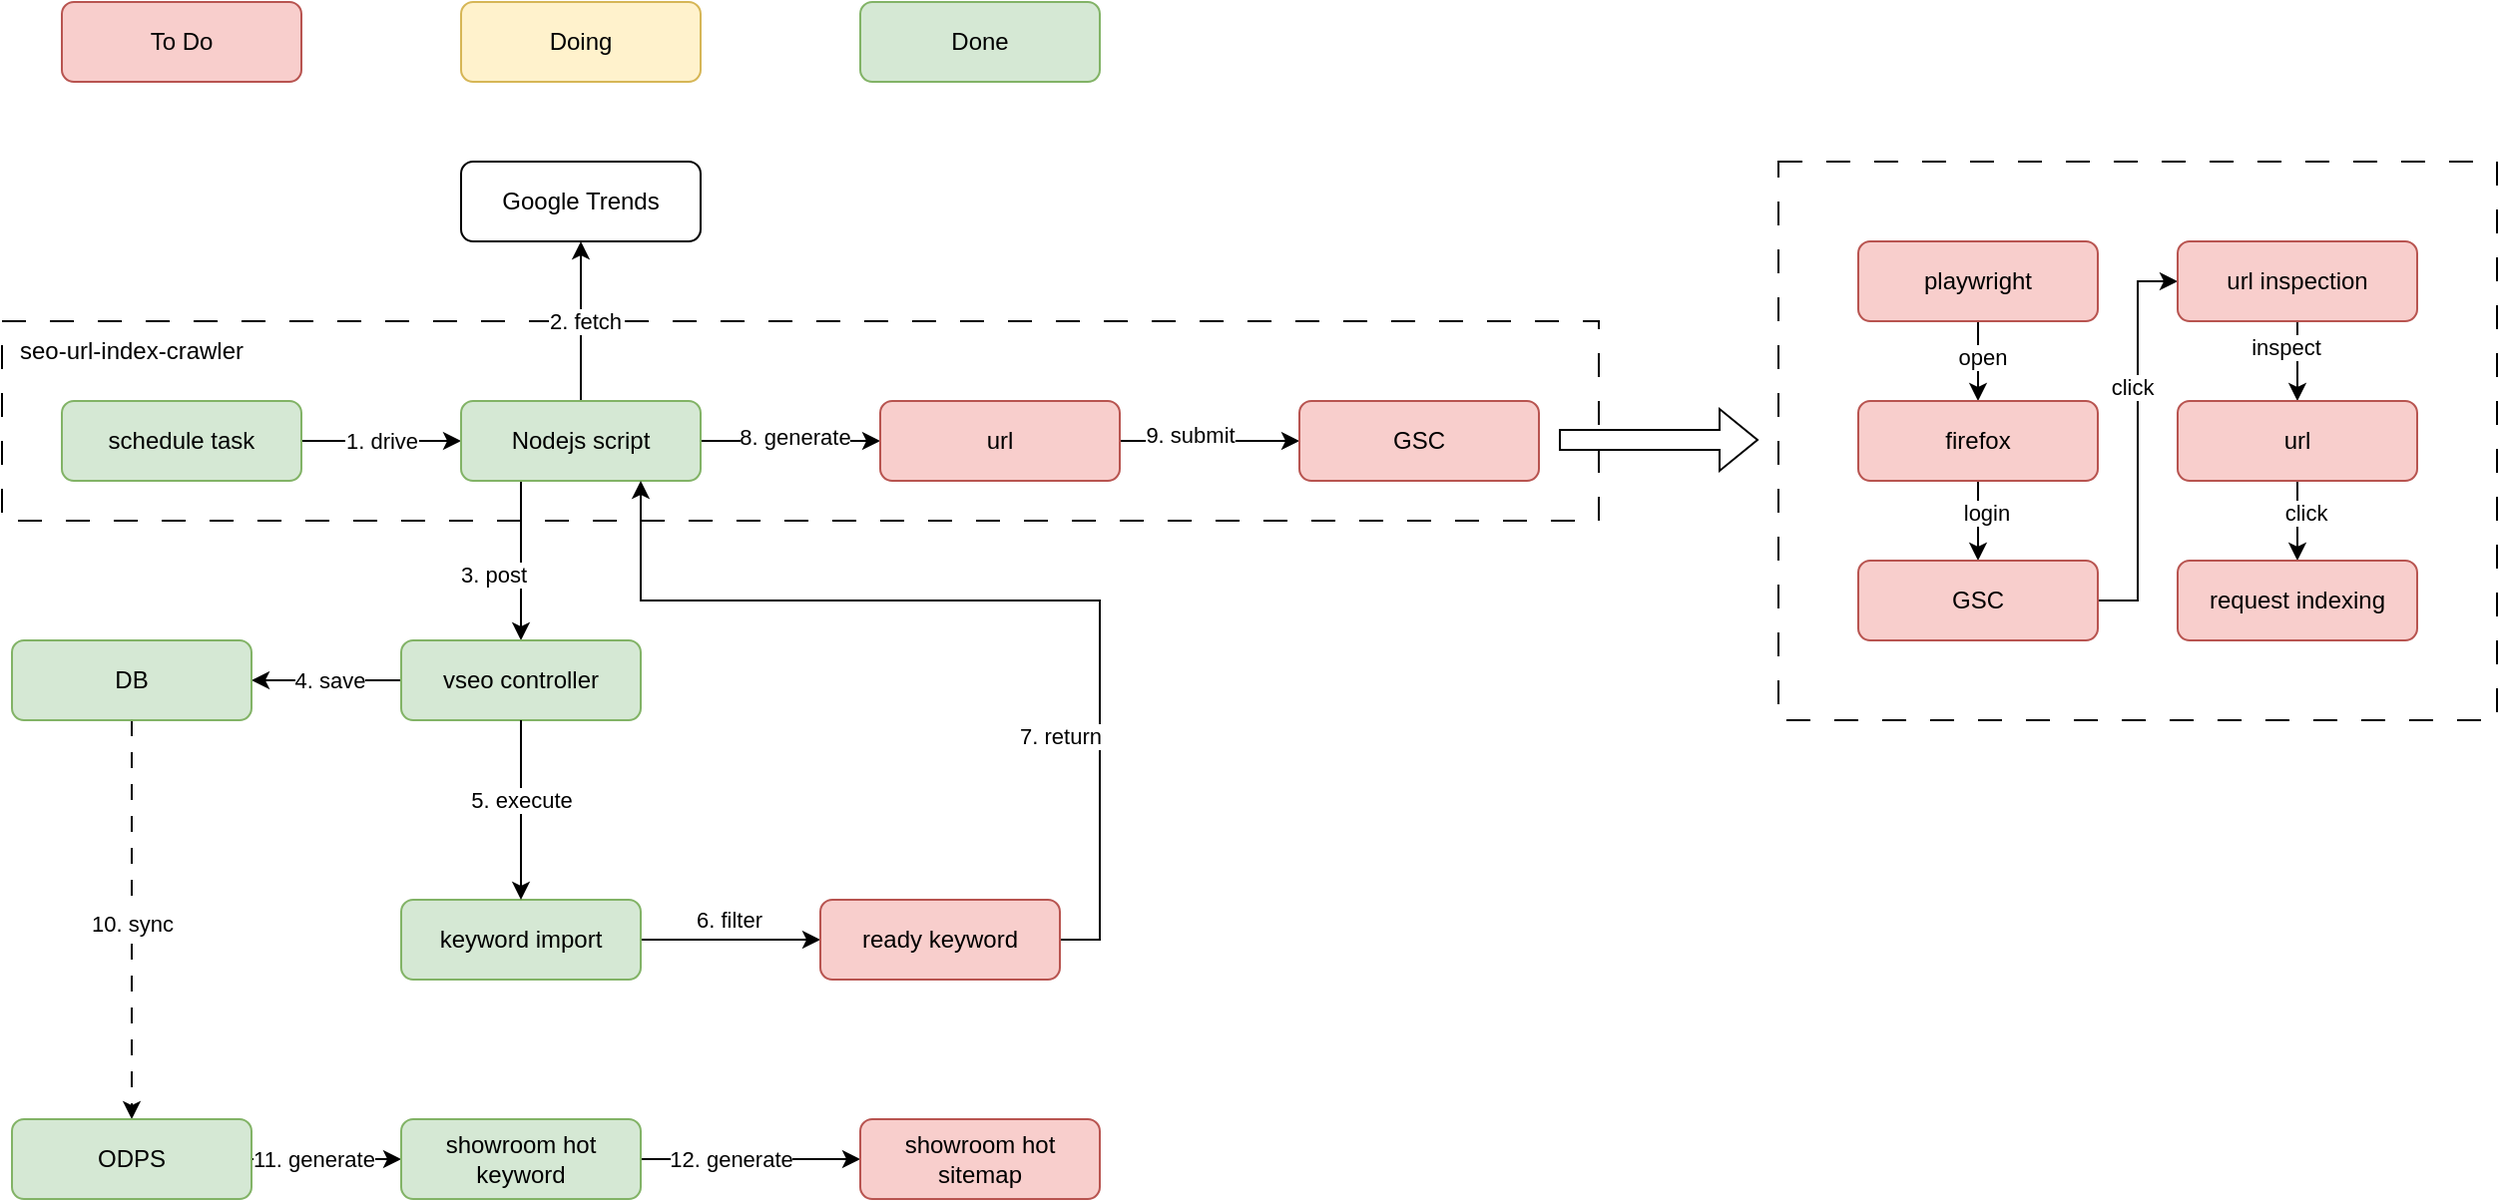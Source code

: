 <mxfile version="25.0.3">
  <diagram name="第 1 页" id="NeAjJqwawb-vGsBvaE0D">
    <mxGraphModel dx="1434" dy="654" grid="1" gridSize="10" guides="1" tooltips="1" connect="1" arrows="1" fold="1" page="1" pageScale="1" pageWidth="827" pageHeight="1169" math="0" shadow="0">
      <root>
        <mxCell id="0" />
        <mxCell id="1" parent="0" />
        <mxCell id="OePDqjrf2KnO5LCEMTXo-55" value="" style="rounded=0;whiteSpace=wrap;html=1;dashed=1;dashPattern=12 12;" parent="1" vertex="1">
          <mxGeometry x="10" y="200" width="800" height="100" as="geometry" />
        </mxCell>
        <mxCell id="OePDqjrf2KnO5LCEMTXo-36" value="" style="rounded=0;whiteSpace=wrap;html=1;gradientColor=none;fillColor=none;dashed=1;dashPattern=12 12;" parent="1" vertex="1">
          <mxGeometry x="900" y="120" width="360" height="280" as="geometry" />
        </mxCell>
        <mxCell id="8Q0krdsWyiELvTqHaa9v-1" value="Doing" style="rounded=1;whiteSpace=wrap;html=1;fillColor=#fff2cc;strokeColor=#d6b656;" parent="1" vertex="1">
          <mxGeometry x="240" y="40" width="120" height="40" as="geometry" />
        </mxCell>
        <mxCell id="8Q0krdsWyiELvTqHaa9v-2" value="To Do" style="rounded=1;whiteSpace=wrap;html=1;fillColor=#f8cecc;strokeColor=#b85450;" parent="1" vertex="1">
          <mxGeometry x="40" y="40" width="120" height="40" as="geometry" />
        </mxCell>
        <mxCell id="8Q0krdsWyiELvTqHaa9v-3" value="Done" style="rounded=1;whiteSpace=wrap;html=1;fillColor=#d5e8d4;strokeColor=#82b366;" parent="1" vertex="1">
          <mxGeometry x="440" y="40" width="120" height="40" as="geometry" />
        </mxCell>
        <mxCell id="OePDqjrf2KnO5LCEMTXo-1" style="edgeStyle=orthogonalEdgeStyle;rounded=0;orthogonalLoop=1;jettySize=auto;html=1;exitX=1;exitY=0.5;exitDx=0;exitDy=0;entryX=0;entryY=0.5;entryDx=0;entryDy=0;" parent="1" source="8Q0krdsWyiELvTqHaa9v-5" target="8Q0krdsWyiELvTqHaa9v-6" edge="1">
          <mxGeometry relative="1" as="geometry" />
        </mxCell>
        <mxCell id="OePDqjrf2KnO5LCEMTXo-4" value="1. drive" style="edgeLabel;html=1;align=center;verticalAlign=middle;resizable=0;points=[];" parent="OePDqjrf2KnO5LCEMTXo-1" vertex="1" connectable="0">
          <mxGeometry x="-0.45" y="3" relative="1" as="geometry">
            <mxPoint x="18" y="3" as="offset" />
          </mxGeometry>
        </mxCell>
        <mxCell id="8Q0krdsWyiELvTqHaa9v-5" value="schedule task" style="rounded=1;whiteSpace=wrap;html=1;fillColor=#d5e8d4;strokeColor=#82b366;" parent="1" vertex="1">
          <mxGeometry x="40" y="240" width="120" height="40" as="geometry" />
        </mxCell>
        <mxCell id="OePDqjrf2KnO5LCEMTXo-2" style="edgeStyle=orthogonalEdgeStyle;rounded=0;orthogonalLoop=1;jettySize=auto;html=1;exitX=0.5;exitY=0;exitDx=0;exitDy=0;entryX=0.5;entryY=1;entryDx=0;entryDy=0;" parent="1" source="8Q0krdsWyiELvTqHaa9v-6" target="8Q0krdsWyiELvTqHaa9v-7" edge="1">
          <mxGeometry relative="1" as="geometry" />
        </mxCell>
        <mxCell id="OePDqjrf2KnO5LCEMTXo-3" value="2. fetch" style="edgeLabel;html=1;align=center;verticalAlign=middle;resizable=0;points=[];" parent="OePDqjrf2KnO5LCEMTXo-2" vertex="1" connectable="0">
          <mxGeometry x="-0.05" y="-2" relative="1" as="geometry">
            <mxPoint y="-2" as="offset" />
          </mxGeometry>
        </mxCell>
        <mxCell id="OePDqjrf2KnO5LCEMTXo-5" style="edgeStyle=orthogonalEdgeStyle;rounded=0;orthogonalLoop=1;jettySize=auto;html=1;exitX=0.25;exitY=1;exitDx=0;exitDy=0;entryX=0.5;entryY=0;entryDx=0;entryDy=0;" parent="1" source="8Q0krdsWyiELvTqHaa9v-6" target="8Q0krdsWyiELvTqHaa9v-8" edge="1">
          <mxGeometry relative="1" as="geometry" />
        </mxCell>
        <mxCell id="OePDqjrf2KnO5LCEMTXo-6" value="3. post" style="edgeLabel;html=1;align=center;verticalAlign=middle;resizable=0;points=[];" parent="OePDqjrf2KnO5LCEMTXo-5" vertex="1" connectable="0">
          <mxGeometry x="0.014" y="-6" relative="1" as="geometry">
            <mxPoint x="-8" y="6" as="offset" />
          </mxGeometry>
        </mxCell>
        <mxCell id="DB6zZbAdsWg_BMtQXFyS-7" style="edgeStyle=orthogonalEdgeStyle;rounded=0;orthogonalLoop=1;jettySize=auto;html=1;exitX=1;exitY=0.5;exitDx=0;exitDy=0;entryX=0;entryY=0.5;entryDx=0;entryDy=0;" parent="1" source="8Q0krdsWyiELvTqHaa9v-6" target="8Q0krdsWyiELvTqHaa9v-13" edge="1">
          <mxGeometry relative="1" as="geometry" />
        </mxCell>
        <mxCell id="DB6zZbAdsWg_BMtQXFyS-8" value="8. generate" style="edgeLabel;html=1;align=center;verticalAlign=middle;resizable=0;points=[];" parent="DB6zZbAdsWg_BMtQXFyS-7" vertex="1" connectable="0">
          <mxGeometry x="0.044" y="-1" relative="1" as="geometry">
            <mxPoint y="-3" as="offset" />
          </mxGeometry>
        </mxCell>
        <mxCell id="8Q0krdsWyiELvTqHaa9v-6" value="Nodejs script" style="rounded=1;whiteSpace=wrap;html=1;fillColor=#d5e8d4;strokeColor=#82b366;" parent="1" vertex="1">
          <mxGeometry x="240" y="240" width="120" height="40" as="geometry" />
        </mxCell>
        <mxCell id="8Q0krdsWyiELvTqHaa9v-7" value="Google Trends" style="rounded=1;whiteSpace=wrap;html=1;" parent="1" vertex="1">
          <mxGeometry x="240" y="120" width="120" height="40" as="geometry" />
        </mxCell>
        <mxCell id="DB6zZbAdsWg_BMtQXFyS-3" style="edgeStyle=orthogonalEdgeStyle;rounded=0;orthogonalLoop=1;jettySize=auto;html=1;exitX=0;exitY=0.5;exitDx=0;exitDy=0;entryX=1;entryY=0.5;entryDx=0;entryDy=0;" parent="1" source="8Q0krdsWyiELvTqHaa9v-8" target="8Q0krdsWyiELvTqHaa9v-9" edge="1">
          <mxGeometry relative="1" as="geometry" />
        </mxCell>
        <mxCell id="DB6zZbAdsWg_BMtQXFyS-4" value="4. save" style="edgeLabel;html=1;align=center;verticalAlign=middle;resizable=0;points=[];" parent="DB6zZbAdsWg_BMtQXFyS-3" vertex="1" connectable="0">
          <mxGeometry x="-0.04" y="3" relative="1" as="geometry">
            <mxPoint y="-3" as="offset" />
          </mxGeometry>
        </mxCell>
        <mxCell id="8Q0krdsWyiELvTqHaa9v-8" value="vseo controller" style="rounded=1;whiteSpace=wrap;html=1;fillColor=#d5e8d4;strokeColor=#82b366;" parent="1" vertex="1">
          <mxGeometry x="210" y="360" width="120" height="40" as="geometry" />
        </mxCell>
        <mxCell id="OePDqjrf2KnO5LCEMTXo-30" style="edgeStyle=orthogonalEdgeStyle;rounded=0;orthogonalLoop=1;jettySize=auto;html=1;exitX=0.5;exitY=1;exitDx=0;exitDy=0;entryX=0.5;entryY=0;entryDx=0;entryDy=0;dashed=1;dashPattern=8 8;" parent="1" source="8Q0krdsWyiELvTqHaa9v-9" target="8Q0krdsWyiELvTqHaa9v-10" edge="1">
          <mxGeometry relative="1" as="geometry">
            <Array as="points">
              <mxPoint x="75" y="510" />
              <mxPoint x="75" y="510" />
            </Array>
          </mxGeometry>
        </mxCell>
        <mxCell id="OePDqjrf2KnO5LCEMTXo-31" value="10. sync" style="edgeLabel;html=1;align=center;verticalAlign=middle;resizable=0;points=[];" parent="OePDqjrf2KnO5LCEMTXo-30" vertex="1" connectable="0">
          <mxGeometry x="0.733" y="1" relative="1" as="geometry">
            <mxPoint x="-1" y="-72" as="offset" />
          </mxGeometry>
        </mxCell>
        <mxCell id="8Q0krdsWyiELvTqHaa9v-9" value="DB" style="rounded=1;whiteSpace=wrap;html=1;fillColor=#d5e8d4;strokeColor=#82b366;" parent="1" vertex="1">
          <mxGeometry x="15" y="360" width="120" height="40" as="geometry" />
        </mxCell>
        <mxCell id="OePDqjrf2KnO5LCEMTXo-26" style="edgeStyle=orthogonalEdgeStyle;rounded=0;orthogonalLoop=1;jettySize=auto;html=1;exitX=1;exitY=0.5;exitDx=0;exitDy=0;entryX=0;entryY=0.5;entryDx=0;entryDy=0;" parent="1" source="8Q0krdsWyiELvTqHaa9v-10" target="8Q0krdsWyiELvTqHaa9v-11" edge="1">
          <mxGeometry relative="1" as="geometry" />
        </mxCell>
        <mxCell id="OePDqjrf2KnO5LCEMTXo-27" value="11. generate" style="edgeLabel;html=1;align=center;verticalAlign=middle;resizable=0;points=[];" parent="OePDqjrf2KnO5LCEMTXo-26" vertex="1" connectable="0">
          <mxGeometry x="-0.025" y="-2" relative="1" as="geometry">
            <mxPoint x="-6" y="-2" as="offset" />
          </mxGeometry>
        </mxCell>
        <mxCell id="8Q0krdsWyiELvTqHaa9v-10" value="ODPS" style="rounded=1;whiteSpace=wrap;html=1;fillColor=#d5e8d4;strokeColor=#82b366;" parent="1" vertex="1">
          <mxGeometry x="15" y="600" width="120" height="40" as="geometry" />
        </mxCell>
        <mxCell id="OePDqjrf2KnO5LCEMTXo-28" style="edgeStyle=orthogonalEdgeStyle;rounded=0;orthogonalLoop=1;jettySize=auto;html=1;exitX=1;exitY=0.5;exitDx=0;exitDy=0;entryX=0;entryY=0.5;entryDx=0;entryDy=0;" parent="1" source="8Q0krdsWyiELvTqHaa9v-11" target="8Q0krdsWyiELvTqHaa9v-12" edge="1">
          <mxGeometry relative="1" as="geometry" />
        </mxCell>
        <mxCell id="OePDqjrf2KnO5LCEMTXo-29" value="12. generate" style="edgeLabel;html=1;align=center;verticalAlign=middle;resizable=0;points=[];" parent="OePDqjrf2KnO5LCEMTXo-28" vertex="1" connectable="0">
          <mxGeometry y="-1" relative="1" as="geometry">
            <mxPoint x="-10" y="-1" as="offset" />
          </mxGeometry>
        </mxCell>
        <mxCell id="8Q0krdsWyiELvTqHaa9v-11" value="showroom hot keyword" style="rounded=1;whiteSpace=wrap;html=1;fillColor=#d5e8d4;strokeColor=#82b366;" parent="1" vertex="1">
          <mxGeometry x="210" y="600" width="120" height="40" as="geometry" />
        </mxCell>
        <mxCell id="8Q0krdsWyiELvTqHaa9v-12" value="showroom hot sitemap" style="rounded=1;whiteSpace=wrap;html=1;fillColor=#f8cecc;strokeColor=#b85450;" parent="1" vertex="1">
          <mxGeometry x="440" y="600" width="120" height="40" as="geometry" />
        </mxCell>
        <mxCell id="OePDqjrf2KnO5LCEMTXo-24" style="edgeStyle=orthogonalEdgeStyle;rounded=0;orthogonalLoop=1;jettySize=auto;html=1;exitX=1;exitY=0.5;exitDx=0;exitDy=0;entryX=0;entryY=0.5;entryDx=0;entryDy=0;" parent="1" source="8Q0krdsWyiELvTqHaa9v-13" target="8Q0krdsWyiELvTqHaa9v-15" edge="1">
          <mxGeometry relative="1" as="geometry" />
        </mxCell>
        <mxCell id="OePDqjrf2KnO5LCEMTXo-25" value="9. submit" style="edgeLabel;html=1;align=center;verticalAlign=middle;resizable=0;points=[];" parent="OePDqjrf2KnO5LCEMTXo-24" vertex="1" connectable="0">
          <mxGeometry x="0.025" y="4" relative="1" as="geometry">
            <mxPoint x="-11" y="1" as="offset" />
          </mxGeometry>
        </mxCell>
        <mxCell id="8Q0krdsWyiELvTqHaa9v-13" value="url" style="rounded=1;whiteSpace=wrap;html=1;fillColor=#f8cecc;strokeColor=#b85450;" parent="1" vertex="1">
          <mxGeometry x="450" y="240" width="120" height="40" as="geometry" />
        </mxCell>
        <mxCell id="8Q0krdsWyiELvTqHaa9v-15" value="GSC" style="rounded=1;whiteSpace=wrap;html=1;fillColor=#f8cecc;strokeColor=#b85450;" parent="1" vertex="1">
          <mxGeometry x="660" y="240" width="120" height="40" as="geometry" />
        </mxCell>
        <mxCell id="OePDqjrf2KnO5LCEMTXo-19" style="edgeStyle=orthogonalEdgeStyle;rounded=0;orthogonalLoop=1;jettySize=auto;html=1;exitX=1;exitY=0.5;exitDx=0;exitDy=0;" parent="1" source="8Q0krdsWyiELvTqHaa9v-16" target="OePDqjrf2KnO5LCEMTXo-18" edge="1">
          <mxGeometry relative="1" as="geometry" />
        </mxCell>
        <mxCell id="OePDqjrf2KnO5LCEMTXo-20" value="6. filter" style="edgeLabel;html=1;align=center;verticalAlign=middle;resizable=0;points=[];" parent="OePDqjrf2KnO5LCEMTXo-19" vertex="1" connectable="0">
          <mxGeometry x="-0.325" y="4" relative="1" as="geometry">
            <mxPoint x="13" y="-6" as="offset" />
          </mxGeometry>
        </mxCell>
        <mxCell id="8Q0krdsWyiELvTqHaa9v-16" value="keyword import" style="rounded=1;whiteSpace=wrap;html=1;fillColor=#d5e8d4;strokeColor=#82b366;" parent="1" vertex="1">
          <mxGeometry x="210" y="490" width="120" height="40" as="geometry" />
        </mxCell>
        <mxCell id="OePDqjrf2KnO5LCEMTXo-58" style="edgeStyle=orthogonalEdgeStyle;rounded=0;orthogonalLoop=1;jettySize=auto;html=1;exitX=0.5;exitY=1;exitDx=0;exitDy=0;" parent="1" source="8Q0krdsWyiELvTqHaa9v-8" target="8Q0krdsWyiELvTqHaa9v-16" edge="1">
          <mxGeometry relative="1" as="geometry" />
        </mxCell>
        <mxCell id="OePDqjrf2KnO5LCEMTXo-59" value="5. execute" style="edgeLabel;html=1;align=center;verticalAlign=middle;resizable=0;points=[];" parent="OePDqjrf2KnO5LCEMTXo-58" vertex="1" connectable="0">
          <mxGeometry x="-0.123" y="-1" relative="1" as="geometry">
            <mxPoint x="1" as="offset" />
          </mxGeometry>
        </mxCell>
        <mxCell id="DB6zZbAdsWg_BMtQXFyS-1" style="edgeStyle=orthogonalEdgeStyle;rounded=0;orthogonalLoop=1;jettySize=auto;html=1;exitX=1;exitY=0.5;exitDx=0;exitDy=0;entryX=0.75;entryY=1;entryDx=0;entryDy=0;" parent="1" source="OePDqjrf2KnO5LCEMTXo-18" target="8Q0krdsWyiELvTqHaa9v-6" edge="1">
          <mxGeometry relative="1" as="geometry">
            <mxPoint x="300" y="280" as="targetPoint" />
            <Array as="points">
              <mxPoint x="560" y="510" />
              <mxPoint x="560" y="340" />
              <mxPoint x="330" y="340" />
            </Array>
          </mxGeometry>
        </mxCell>
        <mxCell id="DB6zZbAdsWg_BMtQXFyS-2" value="7. return" style="edgeLabel;html=1;align=center;verticalAlign=middle;resizable=0;points=[];" parent="DB6zZbAdsWg_BMtQXFyS-1" vertex="1" connectable="0">
          <mxGeometry x="0.145" y="2" relative="1" as="geometry">
            <mxPoint x="65" y="66" as="offset" />
          </mxGeometry>
        </mxCell>
        <mxCell id="OePDqjrf2KnO5LCEMTXo-18" value="ready keyword" style="rounded=1;whiteSpace=wrap;html=1;fillColor=#f8cecc;strokeColor=#b85450;" parent="1" vertex="1">
          <mxGeometry x="420" y="490" width="120" height="40" as="geometry" />
        </mxCell>
        <mxCell id="OePDqjrf2KnO5LCEMTXo-40" style="edgeStyle=orthogonalEdgeStyle;rounded=0;orthogonalLoop=1;jettySize=auto;html=1;exitX=0.5;exitY=1;exitDx=0;exitDy=0;entryX=0.5;entryY=0;entryDx=0;entryDy=0;" parent="1" source="OePDqjrf2KnO5LCEMTXo-37" target="OePDqjrf2KnO5LCEMTXo-38" edge="1">
          <mxGeometry relative="1" as="geometry" />
        </mxCell>
        <mxCell id="OePDqjrf2KnO5LCEMTXo-43" value="open" style="edgeLabel;html=1;align=center;verticalAlign=middle;resizable=0;points=[];" parent="OePDqjrf2KnO5LCEMTXo-40" vertex="1" connectable="0">
          <mxGeometry x="-0.1" y="2" relative="1" as="geometry">
            <mxPoint as="offset" />
          </mxGeometry>
        </mxCell>
        <mxCell id="OePDqjrf2KnO5LCEMTXo-37" value="playwright" style="rounded=1;whiteSpace=wrap;html=1;fillColor=#f8cecc;strokeColor=#b85450;" parent="1" vertex="1">
          <mxGeometry x="940" y="160" width="120" height="40" as="geometry" />
        </mxCell>
        <mxCell id="OePDqjrf2KnO5LCEMTXo-41" style="edgeStyle=orthogonalEdgeStyle;rounded=0;orthogonalLoop=1;jettySize=auto;html=1;exitX=0.5;exitY=1;exitDx=0;exitDy=0;entryX=0.5;entryY=0;entryDx=0;entryDy=0;" parent="1" source="OePDqjrf2KnO5LCEMTXo-38" target="OePDqjrf2KnO5LCEMTXo-39" edge="1">
          <mxGeometry relative="1" as="geometry" />
        </mxCell>
        <mxCell id="OePDqjrf2KnO5LCEMTXo-44" value="login" style="edgeLabel;html=1;align=center;verticalAlign=middle;resizable=0;points=[];" parent="OePDqjrf2KnO5LCEMTXo-41" vertex="1" connectable="0">
          <mxGeometry x="-0.2" y="4" relative="1" as="geometry">
            <mxPoint as="offset" />
          </mxGeometry>
        </mxCell>
        <mxCell id="OePDqjrf2KnO5LCEMTXo-38" value="firefox" style="rounded=1;whiteSpace=wrap;html=1;fillColor=#f8cecc;strokeColor=#b85450;" parent="1" vertex="1">
          <mxGeometry x="940" y="240" width="120" height="40" as="geometry" />
        </mxCell>
        <mxCell id="OePDqjrf2KnO5LCEMTXo-45" style="edgeStyle=orthogonalEdgeStyle;rounded=0;orthogonalLoop=1;jettySize=auto;html=1;exitX=1;exitY=0.5;exitDx=0;exitDy=0;entryX=0;entryY=0.5;entryDx=0;entryDy=0;" parent="1" source="OePDqjrf2KnO5LCEMTXo-39" target="OePDqjrf2KnO5LCEMTXo-42" edge="1">
          <mxGeometry relative="1" as="geometry" />
        </mxCell>
        <mxCell id="OePDqjrf2KnO5LCEMTXo-46" value="click" style="edgeLabel;html=1;align=center;verticalAlign=middle;resizable=0;points=[];" parent="OePDqjrf2KnO5LCEMTXo-45" vertex="1" connectable="0">
          <mxGeometry x="0.27" y="4" relative="1" as="geometry">
            <mxPoint x="1" as="offset" />
          </mxGeometry>
        </mxCell>
        <mxCell id="OePDqjrf2KnO5LCEMTXo-39" value="GSC" style="rounded=1;whiteSpace=wrap;html=1;fillColor=#f8cecc;strokeColor=#b85450;" parent="1" vertex="1">
          <mxGeometry x="940" y="320" width="120" height="40" as="geometry" />
        </mxCell>
        <mxCell id="OePDqjrf2KnO5LCEMTXo-48" style="edgeStyle=orthogonalEdgeStyle;rounded=0;orthogonalLoop=1;jettySize=auto;html=1;exitX=0.5;exitY=1;exitDx=0;exitDy=0;entryX=0.5;entryY=0;entryDx=0;entryDy=0;" parent="1" source="OePDqjrf2KnO5LCEMTXo-42" target="OePDqjrf2KnO5LCEMTXo-47" edge="1">
          <mxGeometry relative="1" as="geometry" />
        </mxCell>
        <mxCell id="OePDqjrf2KnO5LCEMTXo-49" value="inspect" style="edgeLabel;html=1;align=center;verticalAlign=middle;resizable=0;points=[];" parent="OePDqjrf2KnO5LCEMTXo-48" vertex="1" connectable="0">
          <mxGeometry x="-0.35" y="-6" relative="1" as="geometry">
            <mxPoint as="offset" />
          </mxGeometry>
        </mxCell>
        <mxCell id="OePDqjrf2KnO5LCEMTXo-42" value="url inspection" style="rounded=1;whiteSpace=wrap;html=1;fillColor=#f8cecc;strokeColor=#b85450;" parent="1" vertex="1">
          <mxGeometry x="1100" y="160" width="120" height="40" as="geometry" />
        </mxCell>
        <mxCell id="OePDqjrf2KnO5LCEMTXo-51" style="edgeStyle=orthogonalEdgeStyle;rounded=0;orthogonalLoop=1;jettySize=auto;html=1;exitX=0.5;exitY=1;exitDx=0;exitDy=0;entryX=0.5;entryY=0;entryDx=0;entryDy=0;" parent="1" source="OePDqjrf2KnO5LCEMTXo-47" target="OePDqjrf2KnO5LCEMTXo-50" edge="1">
          <mxGeometry relative="1" as="geometry" />
        </mxCell>
        <mxCell id="OePDqjrf2KnO5LCEMTXo-52" value="click" style="edgeLabel;html=1;align=center;verticalAlign=middle;resizable=0;points=[];" parent="OePDqjrf2KnO5LCEMTXo-51" vertex="1" connectable="0">
          <mxGeometry x="-0.2" y="4" relative="1" as="geometry">
            <mxPoint as="offset" />
          </mxGeometry>
        </mxCell>
        <mxCell id="OePDqjrf2KnO5LCEMTXo-47" value="url" style="rounded=1;whiteSpace=wrap;html=1;fillColor=#f8cecc;strokeColor=#b85450;" parent="1" vertex="1">
          <mxGeometry x="1100" y="240" width="120" height="40" as="geometry" />
        </mxCell>
        <mxCell id="OePDqjrf2KnO5LCEMTXo-50" value="request indexing" style="rounded=1;whiteSpace=wrap;html=1;fillColor=#f8cecc;strokeColor=#b85450;" parent="1" vertex="1">
          <mxGeometry x="1100" y="320" width="120" height="40" as="geometry" />
        </mxCell>
        <mxCell id="OePDqjrf2KnO5LCEMTXo-56" value="seo-url-index-crawler" style="text;html=1;align=center;verticalAlign=middle;whiteSpace=wrap;rounded=0;" parent="1" vertex="1">
          <mxGeometry x="10" y="200" width="130" height="30" as="geometry" />
        </mxCell>
        <mxCell id="DB6zZbAdsWg_BMtQXFyS-10" value="" style="shape=flexArrow;endArrow=classic;html=1;rounded=0;" parent="1" edge="1">
          <mxGeometry width="50" height="50" relative="1" as="geometry">
            <mxPoint x="790" y="259.5" as="sourcePoint" />
            <mxPoint x="890" y="259.5" as="targetPoint" />
            <Array as="points">
              <mxPoint x="890" y="259.5" />
            </Array>
          </mxGeometry>
        </mxCell>
      </root>
    </mxGraphModel>
  </diagram>
</mxfile>
